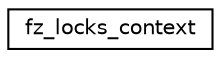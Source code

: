 digraph "Graphical Class Hierarchy"
{
 // LATEX_PDF_SIZE
  edge [fontname="Helvetica",fontsize="10",labelfontname="Helvetica",labelfontsize="10"];
  node [fontname="Helvetica",fontsize="10",shape=record];
  rankdir="LR";
  Node0 [label="fz_locks_context",height=0.2,width=0.4,color="black", fillcolor="white", style="filled",URL="$structfz__locks__context.html",tooltip=" "];
}
